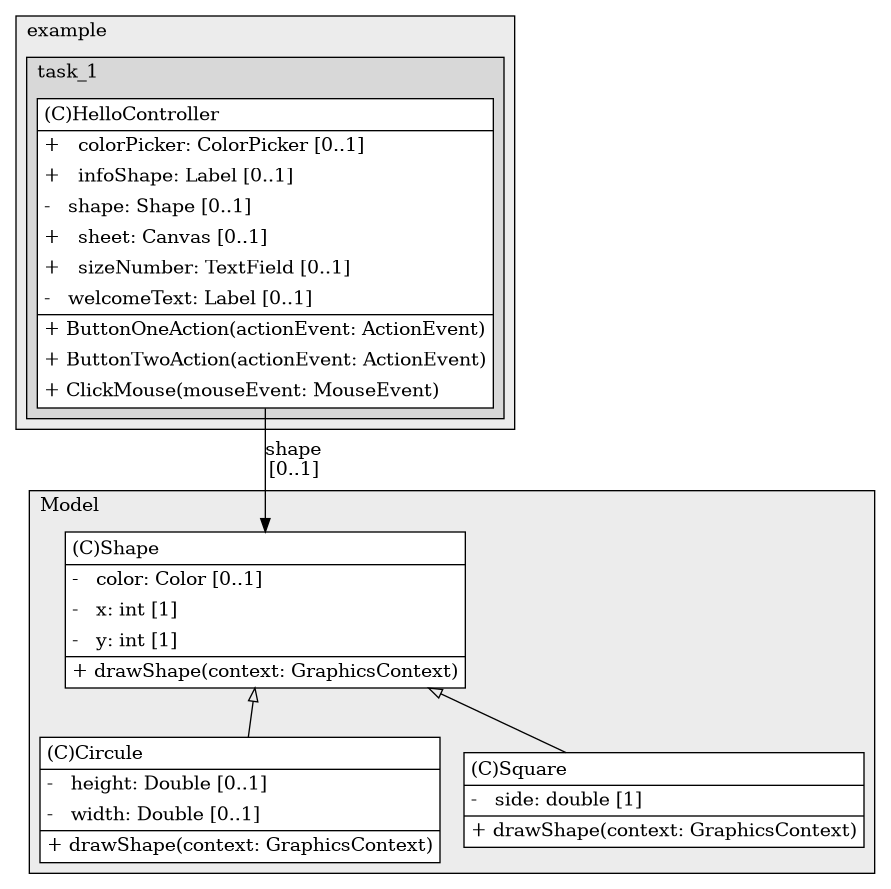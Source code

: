 @startuml

/' diagram meta data start
config=StructureConfiguration;
{
  "projectClassification": {
    "searchMode": "OpenProject", // OpenProject, AllProjects
    "includedProjects": "",
    "pathEndKeywords": "*.impl",
    "isClientPath": "",
    "isClientName": "",
    "isTestPath": "",
    "isTestName": "",
    "isMappingPath": "",
    "isMappingName": "",
    "isDataAccessPath": "",
    "isDataAccessName": "",
    "isDataStructurePath": "",
    "isDataStructureName": "",
    "isInterfaceStructuresPath": "",
    "isInterfaceStructuresName": "",
    "isEntryPointPath": "",
    "isEntryPointName": "",
    "treatFinalFieldsAsMandatory": false
  },
  "graphRestriction": {
    "classPackageExcludeFilter": "",
    "classPackageIncludeFilter": "",
    "classNameExcludeFilter": "",
    "classNameIncludeFilter": "",
    "methodNameExcludeFilter": "",
    "methodNameIncludeFilter": "",
    "removeByInheritance": "", // inheritance/annotation based filtering is done in a second step
    "removeByAnnotation": "",
    "removeByClassPackage": "", // cleanup the graph after inheritance/annotation based filtering is done
    "removeByClassName": "",
    "cutMappings": false,
    "cutEnum": true,
    "cutTests": true,
    "cutClient": true,
    "cutDataAccess": false,
    "cutInterfaceStructures": false,
    "cutDataStructures": false,
    "cutGetterAndSetter": true,
    "cutConstructors": true
  },
  "graphTraversal": {
    "forwardDepth": 6,
    "backwardDepth": 6,
    "classPackageExcludeFilter": "",
    "classPackageIncludeFilter": "",
    "classNameExcludeFilter": "",
    "classNameIncludeFilter": "",
    "methodNameExcludeFilter": "",
    "methodNameIncludeFilter": "",
    "hideMappings": false,
    "hideDataStructures": false,
    "hidePrivateMethods": true,
    "hideInterfaceCalls": true, // indirection: implementation -> interface (is hidden) -> implementation
    "onlyShowApplicationEntryPoints": false, // root node is included
    "useMethodCallsForStructureDiagram": "ForwardOnly" // ForwardOnly, BothDirections, No
  },
  "details": {
    "aggregation": "GroupByClass", // ByClass, GroupByClass, None
    "showClassGenericTypes": true,
    "showMethods": true,
    "showMethodParameterNames": true,
    "showMethodParameterTypes": true,
    "showMethodReturnType": true,
    "showPackageLevels": 2,
    "showDetailedClassStructure": true
  },
  "rootClass": "com.example.task_1.HelloController",
  "extensionCallbackMethod": "" // qualified.class.name#methodName - signature: public static String method(String)
}
diagram meta data end '/



digraph g {
    rankdir="TB"
    splines=polyline
    

'nodes 
subgraph cluster_1322970774 { 
   	label=example
	labeljust=l
	fillcolor="#ececec"
	style=filled
   
   subgraph cluster_279970565 { 
   	label=task_1
	labeljust=l
	fillcolor="#d8d8d8"
	style=filled
   
   HelloController501891336[
	label=<<TABLE BORDER="1" CELLBORDER="0" CELLPADDING="4" CELLSPACING="0">
<TR><TD ALIGN="LEFT" >(C)HelloController</TD></TR>
<HR/>
<TR><TD ALIGN="LEFT" >+   colorPicker: ColorPicker [0..1]</TD></TR>
<TR><TD ALIGN="LEFT" >+   infoShape: Label [0..1]</TD></TR>
<TR><TD ALIGN="LEFT" >-   shape: Shape [0..1]</TD></TR>
<TR><TD ALIGN="LEFT" >+   sheet: Canvas [0..1]</TD></TR>
<TR><TD ALIGN="LEFT" >+   sizeNumber: TextField [0..1]</TD></TR>
<TR><TD ALIGN="LEFT" >-   welcomeText: Label [0..1]</TD></TR>
<HR/>
<TR><TD ALIGN="LEFT" >+ ButtonOneAction(actionEvent: ActionEvent)</TD></TR>
<TR><TD ALIGN="LEFT" >+ ButtonTwoAction(actionEvent: ActionEvent)</TD></TR>
<TR><TD ALIGN="LEFT" >+ ClickMouse(mouseEvent: MouseEvent)</TD></TR>
</TABLE>>
	style=filled
	margin=0
	shape=plaintext
	fillcolor="#FFFFFF"
];
} 
} 

subgraph cluster_74517257 { 
   	label=Model
	labeljust=l
	fillcolor="#ececec"
	style=filled
   
   Circule74517257[
	label=<<TABLE BORDER="1" CELLBORDER="0" CELLPADDING="4" CELLSPACING="0">
<TR><TD ALIGN="LEFT" >(C)Circule</TD></TR>
<HR/>
<TR><TD ALIGN="LEFT" >-   height: Double [0..1]</TD></TR>
<TR><TD ALIGN="LEFT" >-   width: Double [0..1]</TD></TR>
<HR/>
<TR><TD ALIGN="LEFT" >+ drawShape(context: GraphicsContext)</TD></TR>
</TABLE>>
	style=filled
	margin=0
	shape=plaintext
	fillcolor="#FFFFFF"
];

Shape74517257[
	label=<<TABLE BORDER="1" CELLBORDER="0" CELLPADDING="4" CELLSPACING="0">
<TR><TD ALIGN="LEFT" >(C)Shape</TD></TR>
<HR/>
<TR><TD ALIGN="LEFT" >-   color: Color [0..1]</TD></TR>
<TR><TD ALIGN="LEFT" >-   x: int [1]</TD></TR>
<TR><TD ALIGN="LEFT" >-   y: int [1]</TD></TR>
<HR/>
<TR><TD ALIGN="LEFT" >+ drawShape(context: GraphicsContext)</TD></TR>
</TABLE>>
	style=filled
	margin=0
	shape=plaintext
	fillcolor="#FFFFFF"
];

Square74517257[
	label=<<TABLE BORDER="1" CELLBORDER="0" CELLPADDING="4" CELLSPACING="0">
<TR><TD ALIGN="LEFT" >(C)Square</TD></TR>
<HR/>
<TR><TD ALIGN="LEFT" >-   side: double [1]</TD></TR>
<HR/>
<TR><TD ALIGN="LEFT" >+ drawShape(context: GraphicsContext)</TD></TR>
</TABLE>>
	style=filled
	margin=0
	shape=plaintext
	fillcolor="#FFFFFF"
];
} 

'edges    
HelloController501891336 -> Shape74517257[label="shape
[0..1]"];
Shape74517257 -> Circule74517257[arrowhead=none, arrowtail=empty, dir=both];
Shape74517257 -> Square74517257[arrowhead=none, arrowtail=empty, dir=both];
    
}
@enduml